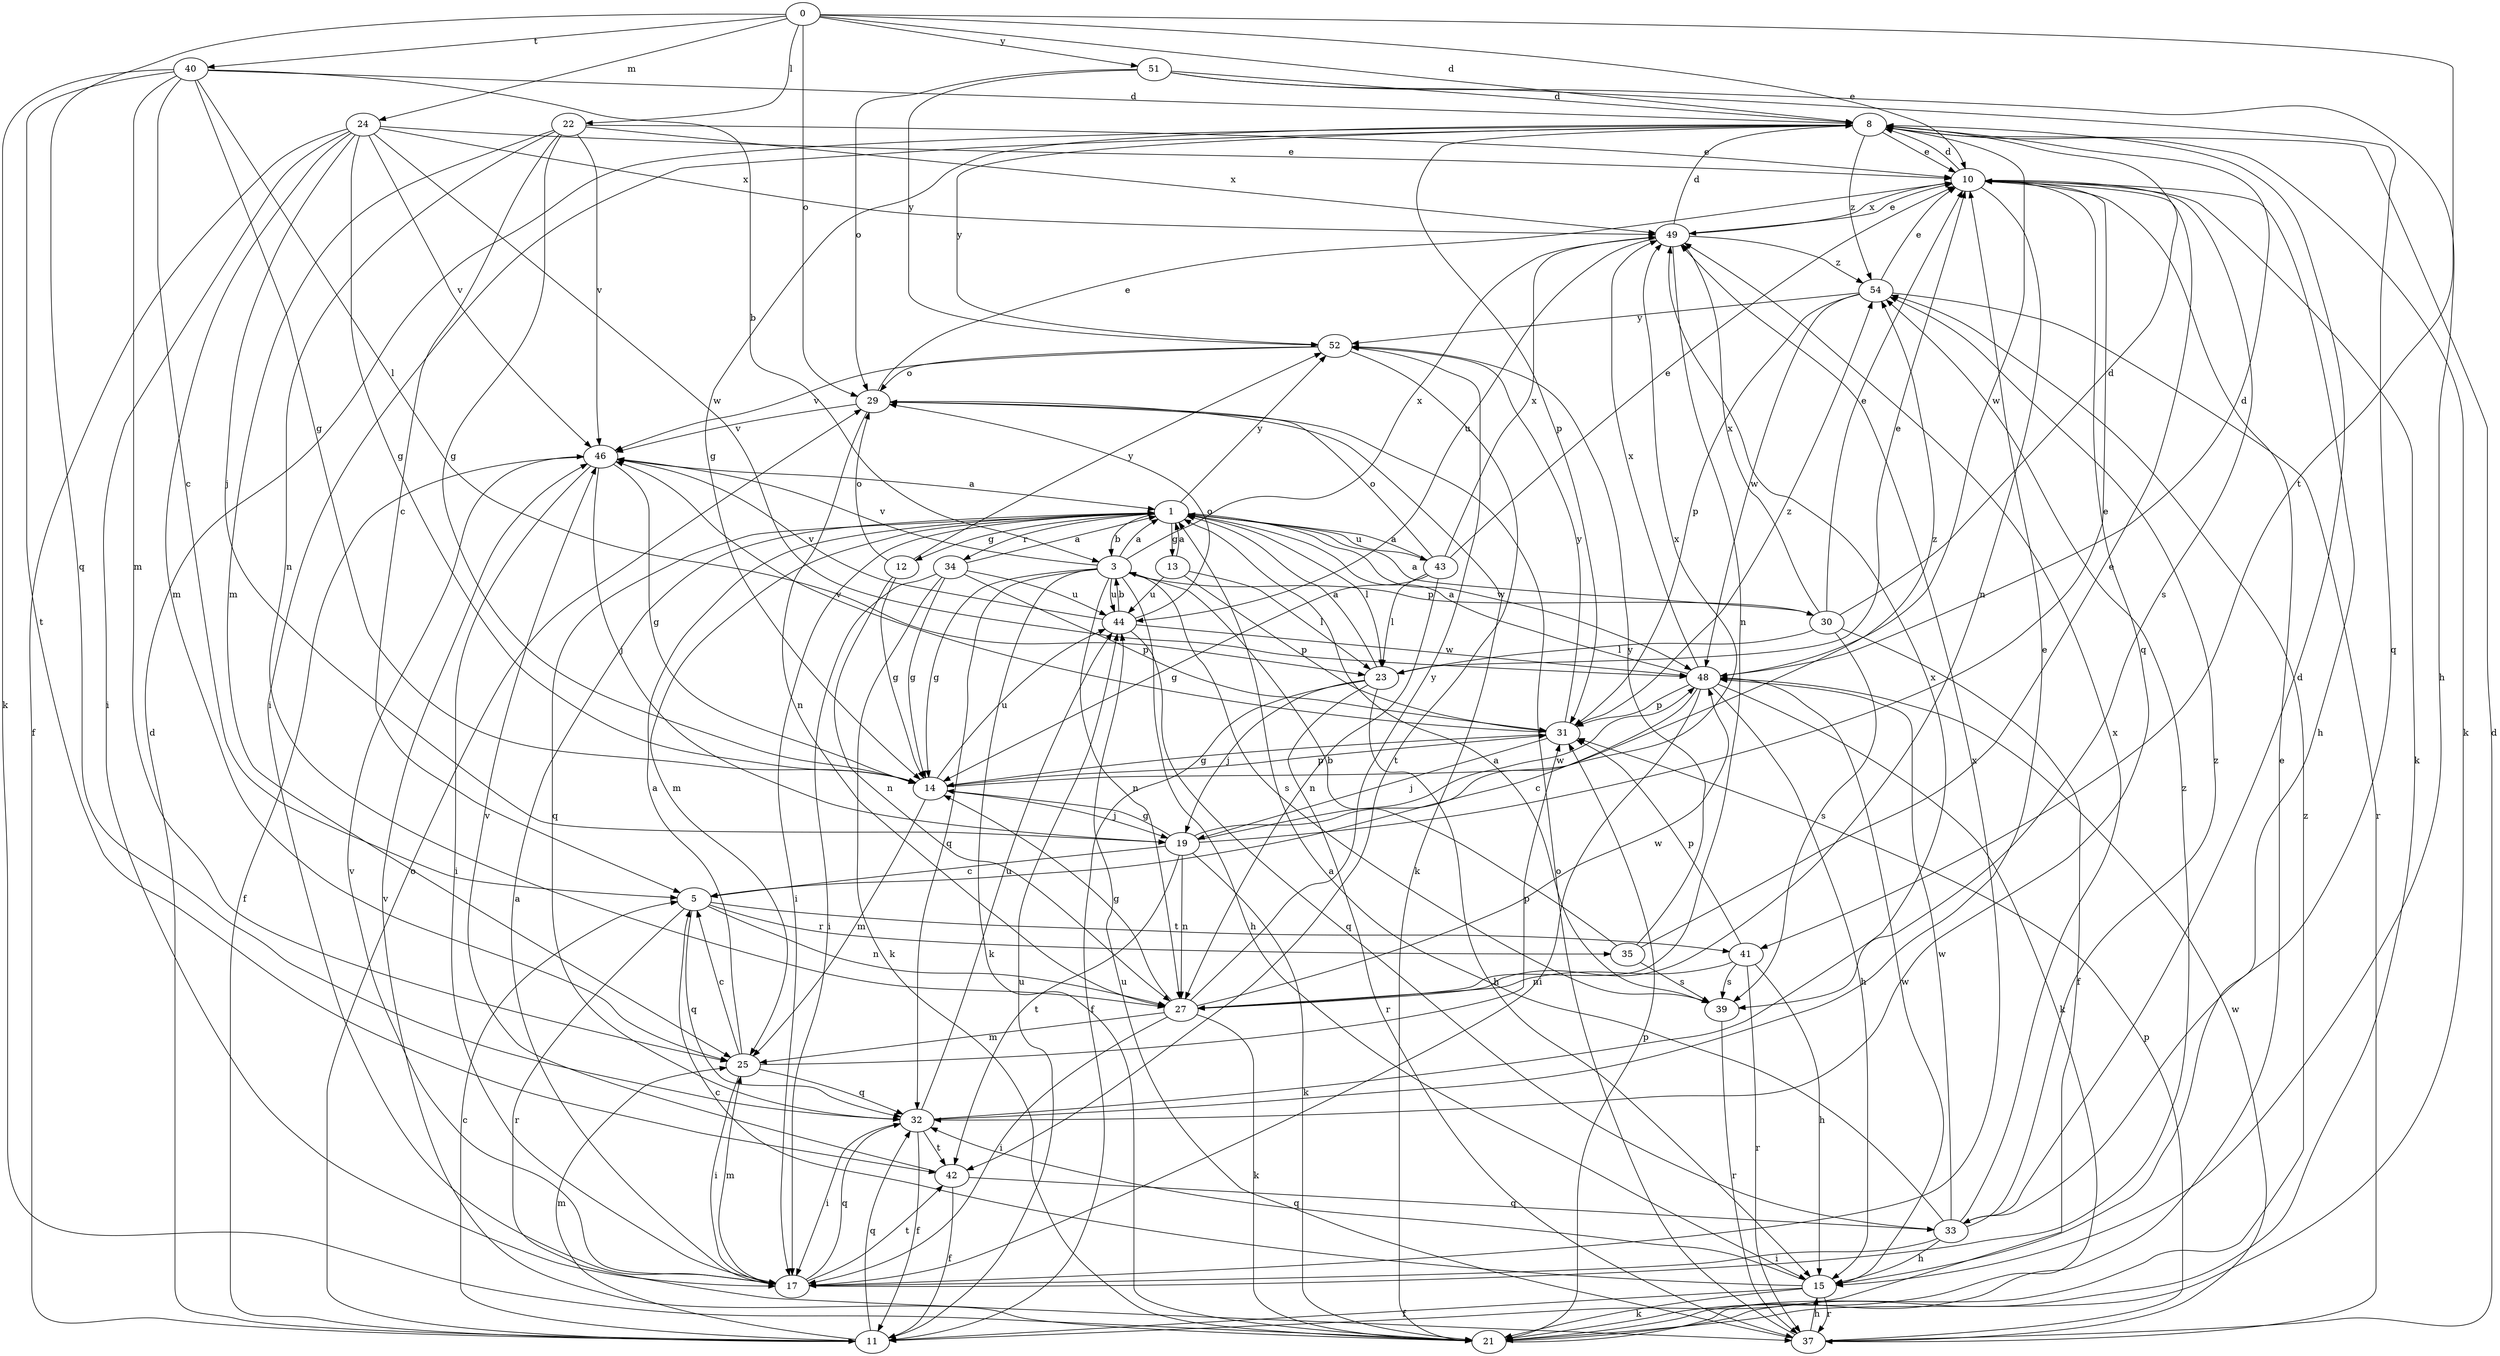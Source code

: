 strict digraph  {
0;
1;
3;
5;
8;
10;
11;
12;
13;
14;
15;
17;
19;
21;
22;
23;
24;
25;
27;
29;
30;
31;
32;
33;
34;
35;
37;
39;
40;
41;
42;
43;
44;
46;
48;
49;
51;
52;
54;
0 -> 8  [label=d];
0 -> 10  [label=e];
0 -> 22  [label=l];
0 -> 24  [label=m];
0 -> 29  [label=o];
0 -> 32  [label=q];
0 -> 40  [label=t];
0 -> 41  [label=t];
0 -> 51  [label=y];
1 -> 3  [label=b];
1 -> 12  [label=g];
1 -> 13  [label=g];
1 -> 17  [label=i];
1 -> 23  [label=l];
1 -> 25  [label=m];
1 -> 32  [label=q];
1 -> 34  [label=r];
1 -> 43  [label=u];
1 -> 48  [label=w];
1 -> 52  [label=y];
3 -> 1  [label=a];
3 -> 14  [label=g];
3 -> 15  [label=h];
3 -> 21  [label=k];
3 -> 27  [label=n];
3 -> 30  [label=p];
3 -> 32  [label=q];
3 -> 39  [label=s];
3 -> 44  [label=u];
3 -> 46  [label=v];
3 -> 49  [label=x];
5 -> 27  [label=n];
5 -> 32  [label=q];
5 -> 35  [label=r];
5 -> 37  [label=r];
5 -> 41  [label=t];
8 -> 10  [label=e];
8 -> 14  [label=g];
8 -> 17  [label=i];
8 -> 21  [label=k];
8 -> 31  [label=p];
8 -> 48  [label=w];
8 -> 52  [label=y];
8 -> 54  [label=z];
10 -> 8  [label=d];
10 -> 15  [label=h];
10 -> 21  [label=k];
10 -> 27  [label=n];
10 -> 32  [label=q];
10 -> 39  [label=s];
10 -> 49  [label=x];
11 -> 5  [label=c];
11 -> 8  [label=d];
11 -> 25  [label=m];
11 -> 29  [label=o];
11 -> 32  [label=q];
11 -> 44  [label=u];
12 -> 14  [label=g];
12 -> 27  [label=n];
12 -> 29  [label=o];
12 -> 52  [label=y];
13 -> 1  [label=a];
13 -> 23  [label=l];
13 -> 31  [label=p];
13 -> 44  [label=u];
14 -> 19  [label=j];
14 -> 25  [label=m];
14 -> 31  [label=p];
14 -> 44  [label=u];
14 -> 54  [label=z];
15 -> 5  [label=c];
15 -> 11  [label=f];
15 -> 21  [label=k];
15 -> 32  [label=q];
15 -> 37  [label=r];
15 -> 48  [label=w];
17 -> 1  [label=a];
17 -> 25  [label=m];
17 -> 32  [label=q];
17 -> 42  [label=t];
17 -> 46  [label=v];
17 -> 49  [label=x];
17 -> 54  [label=z];
19 -> 5  [label=c];
19 -> 10  [label=e];
19 -> 14  [label=g];
19 -> 21  [label=k];
19 -> 27  [label=n];
19 -> 42  [label=t];
19 -> 48  [label=w];
19 -> 49  [label=x];
21 -> 10  [label=e];
21 -> 31  [label=p];
21 -> 46  [label=v];
21 -> 54  [label=z];
22 -> 5  [label=c];
22 -> 10  [label=e];
22 -> 14  [label=g];
22 -> 25  [label=m];
22 -> 27  [label=n];
22 -> 46  [label=v];
22 -> 49  [label=x];
23 -> 1  [label=a];
23 -> 10  [label=e];
23 -> 11  [label=f];
23 -> 15  [label=h];
23 -> 19  [label=j];
23 -> 37  [label=r];
24 -> 10  [label=e];
24 -> 11  [label=f];
24 -> 14  [label=g];
24 -> 17  [label=i];
24 -> 19  [label=j];
24 -> 25  [label=m];
24 -> 46  [label=v];
24 -> 48  [label=w];
24 -> 49  [label=x];
25 -> 1  [label=a];
25 -> 5  [label=c];
25 -> 17  [label=i];
25 -> 31  [label=p];
25 -> 32  [label=q];
27 -> 14  [label=g];
27 -> 17  [label=i];
27 -> 21  [label=k];
27 -> 25  [label=m];
27 -> 48  [label=w];
27 -> 52  [label=y];
29 -> 10  [label=e];
29 -> 21  [label=k];
29 -> 27  [label=n];
29 -> 46  [label=v];
30 -> 1  [label=a];
30 -> 8  [label=d];
30 -> 10  [label=e];
30 -> 11  [label=f];
30 -> 23  [label=l];
30 -> 39  [label=s];
30 -> 49  [label=x];
31 -> 14  [label=g];
31 -> 19  [label=j];
31 -> 46  [label=v];
31 -> 52  [label=y];
31 -> 54  [label=z];
32 -> 10  [label=e];
32 -> 11  [label=f];
32 -> 17  [label=i];
32 -> 42  [label=t];
32 -> 44  [label=u];
32 -> 49  [label=x];
33 -> 1  [label=a];
33 -> 8  [label=d];
33 -> 15  [label=h];
33 -> 17  [label=i];
33 -> 48  [label=w];
33 -> 49  [label=x];
33 -> 54  [label=z];
34 -> 1  [label=a];
34 -> 14  [label=g];
34 -> 17  [label=i];
34 -> 21  [label=k];
34 -> 31  [label=p];
34 -> 44  [label=u];
35 -> 3  [label=b];
35 -> 10  [label=e];
35 -> 39  [label=s];
35 -> 52  [label=y];
37 -> 8  [label=d];
37 -> 15  [label=h];
37 -> 29  [label=o];
37 -> 31  [label=p];
37 -> 44  [label=u];
37 -> 48  [label=w];
39 -> 1  [label=a];
39 -> 37  [label=r];
40 -> 3  [label=b];
40 -> 5  [label=c];
40 -> 8  [label=d];
40 -> 14  [label=g];
40 -> 21  [label=k];
40 -> 23  [label=l];
40 -> 25  [label=m];
40 -> 42  [label=t];
41 -> 15  [label=h];
41 -> 27  [label=n];
41 -> 31  [label=p];
41 -> 37  [label=r];
41 -> 39  [label=s];
42 -> 11  [label=f];
42 -> 33  [label=q];
42 -> 46  [label=v];
43 -> 1  [label=a];
43 -> 10  [label=e];
43 -> 14  [label=g];
43 -> 23  [label=l];
43 -> 27  [label=n];
43 -> 29  [label=o];
43 -> 49  [label=x];
44 -> 3  [label=b];
44 -> 29  [label=o];
44 -> 33  [label=q];
44 -> 46  [label=v];
44 -> 48  [label=w];
46 -> 1  [label=a];
46 -> 11  [label=f];
46 -> 14  [label=g];
46 -> 17  [label=i];
46 -> 19  [label=j];
48 -> 1  [label=a];
48 -> 5  [label=c];
48 -> 8  [label=d];
48 -> 15  [label=h];
48 -> 17  [label=i];
48 -> 21  [label=k];
48 -> 31  [label=p];
48 -> 49  [label=x];
49 -> 8  [label=d];
49 -> 10  [label=e];
49 -> 27  [label=n];
49 -> 44  [label=u];
49 -> 54  [label=z];
51 -> 8  [label=d];
51 -> 15  [label=h];
51 -> 29  [label=o];
51 -> 33  [label=q];
51 -> 52  [label=y];
52 -> 29  [label=o];
52 -> 42  [label=t];
52 -> 46  [label=v];
54 -> 10  [label=e];
54 -> 31  [label=p];
54 -> 37  [label=r];
54 -> 48  [label=w];
54 -> 52  [label=y];
}
